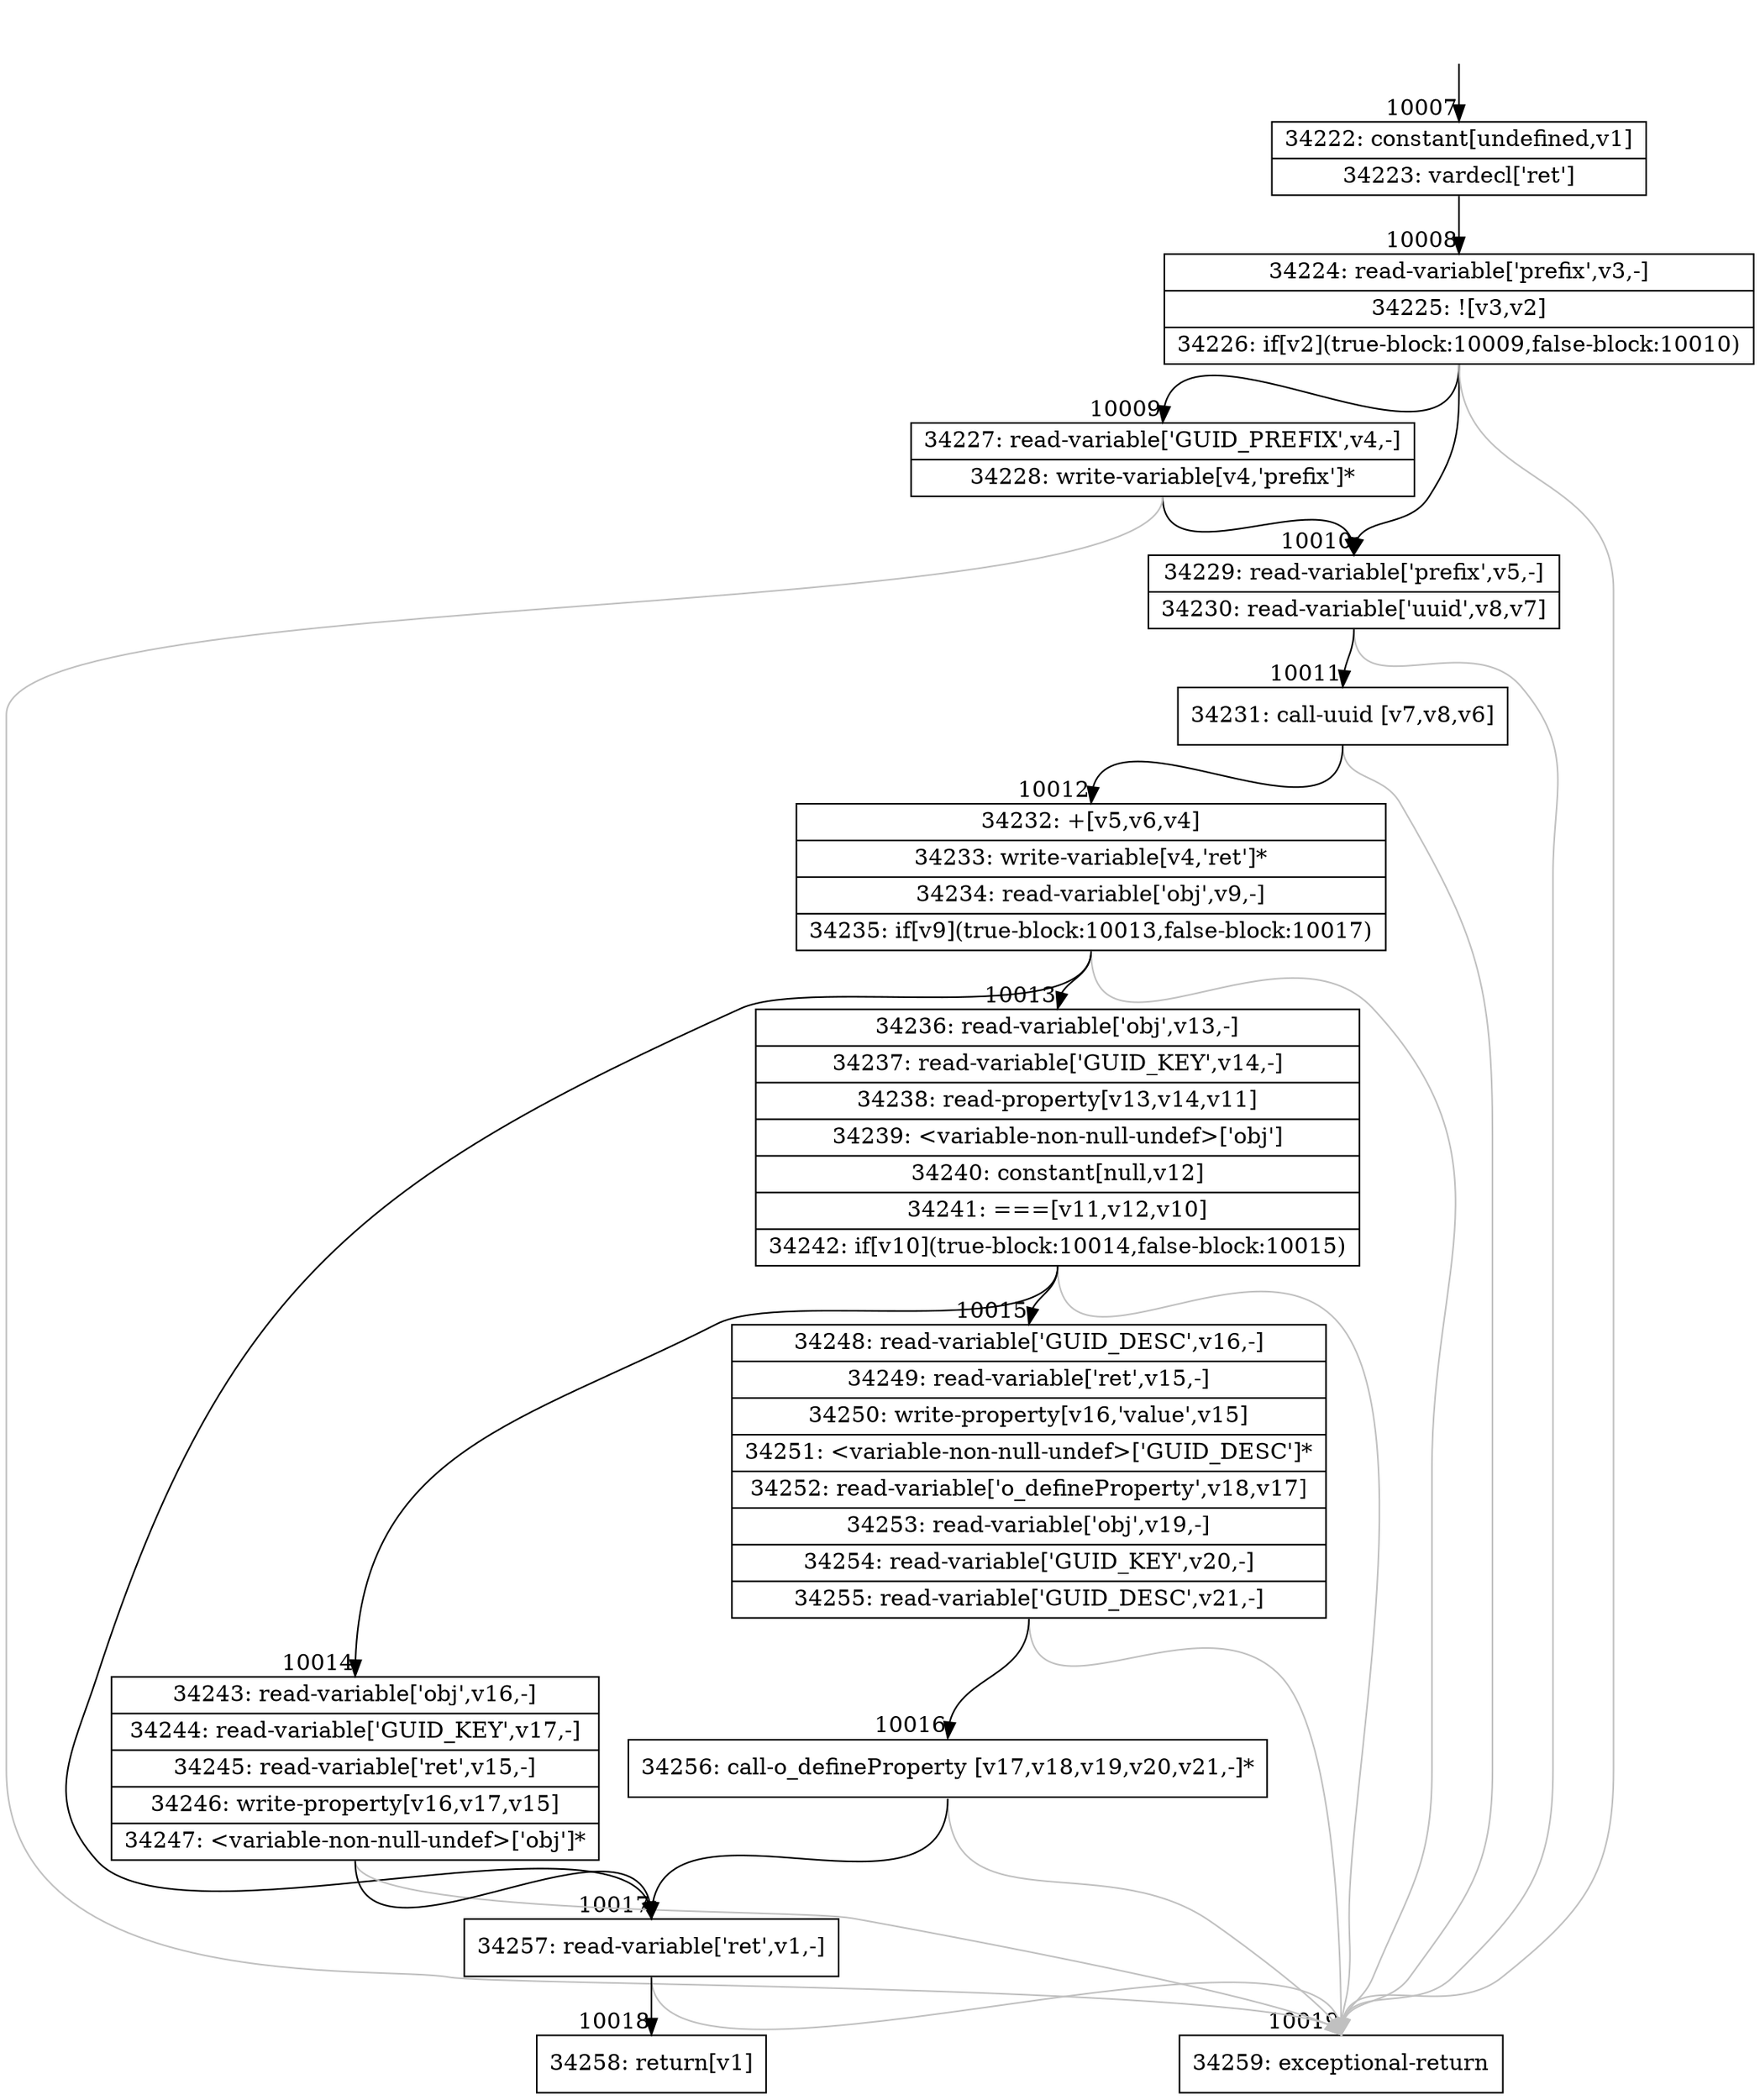 digraph {
rankdir="TD"
BB_entry859[shape=none,label=""];
BB_entry859 -> BB10007 [tailport=s, headport=n, headlabel="    10007"]
BB10007 [shape=record label="{34222: constant[undefined,v1]|34223: vardecl['ret']}" ] 
BB10007 -> BB10008 [tailport=s, headport=n, headlabel="      10008"]
BB10008 [shape=record label="{34224: read-variable['prefix',v3,-]|34225: ![v3,v2]|34226: if[v2](true-block:10009,false-block:10010)}" ] 
BB10008 -> BB10009 [tailport=s, headport=n, headlabel="      10009"]
BB10008 -> BB10010 [tailport=s, headport=n, headlabel="      10010"]
BB10008 -> BB10019 [tailport=s, headport=n, color=gray, headlabel="      10019"]
BB10009 [shape=record label="{34227: read-variable['GUID_PREFIX',v4,-]|34228: write-variable[v4,'prefix']*}" ] 
BB10009 -> BB10010 [tailport=s, headport=n]
BB10009 -> BB10019 [tailport=s, headport=n, color=gray]
BB10010 [shape=record label="{34229: read-variable['prefix',v5,-]|34230: read-variable['uuid',v8,v7]}" ] 
BB10010 -> BB10011 [tailport=s, headport=n, headlabel="      10011"]
BB10010 -> BB10019 [tailport=s, headport=n, color=gray]
BB10011 [shape=record label="{34231: call-uuid [v7,v8,v6]}" ] 
BB10011 -> BB10012 [tailport=s, headport=n, headlabel="      10012"]
BB10011 -> BB10019 [tailport=s, headport=n, color=gray]
BB10012 [shape=record label="{34232: +[v5,v6,v4]|34233: write-variable[v4,'ret']*|34234: read-variable['obj',v9,-]|34235: if[v9](true-block:10013,false-block:10017)}" ] 
BB10012 -> BB10013 [tailport=s, headport=n, headlabel="      10013"]
BB10012 -> BB10017 [tailport=s, headport=n, headlabel="      10017"]
BB10012 -> BB10019 [tailport=s, headport=n, color=gray]
BB10013 [shape=record label="{34236: read-variable['obj',v13,-]|34237: read-variable['GUID_KEY',v14,-]|34238: read-property[v13,v14,v11]|34239: \<variable-non-null-undef\>['obj']|34240: constant[null,v12]|34241: ===[v11,v12,v10]|34242: if[v10](true-block:10014,false-block:10015)}" ] 
BB10013 -> BB10014 [tailport=s, headport=n, headlabel="      10014"]
BB10013 -> BB10015 [tailport=s, headport=n, headlabel="      10015"]
BB10013 -> BB10019 [tailport=s, headport=n, color=gray]
BB10014 [shape=record label="{34243: read-variable['obj',v16,-]|34244: read-variable['GUID_KEY',v17,-]|34245: read-variable['ret',v15,-]|34246: write-property[v16,v17,v15]|34247: \<variable-non-null-undef\>['obj']*}" ] 
BB10014 -> BB10017 [tailport=s, headport=n]
BB10014 -> BB10019 [tailport=s, headport=n, color=gray]
BB10015 [shape=record label="{34248: read-variable['GUID_DESC',v16,-]|34249: read-variable['ret',v15,-]|34250: write-property[v16,'value',v15]|34251: \<variable-non-null-undef\>['GUID_DESC']*|34252: read-variable['o_defineProperty',v18,v17]|34253: read-variable['obj',v19,-]|34254: read-variable['GUID_KEY',v20,-]|34255: read-variable['GUID_DESC',v21,-]}" ] 
BB10015 -> BB10016 [tailport=s, headport=n, headlabel="      10016"]
BB10015 -> BB10019 [tailport=s, headport=n, color=gray]
BB10016 [shape=record label="{34256: call-o_defineProperty [v17,v18,v19,v20,v21,-]*}" ] 
BB10016 -> BB10017 [tailport=s, headport=n]
BB10016 -> BB10019 [tailport=s, headport=n, color=gray]
BB10017 [shape=record label="{34257: read-variable['ret',v1,-]}" ] 
BB10017 -> BB10018 [tailport=s, headport=n, headlabel="      10018"]
BB10017 -> BB10019 [tailport=s, headport=n, color=gray]
BB10018 [shape=record label="{34258: return[v1]}" ] 
BB10019 [shape=record label="{34259: exceptional-return}" ] 
//#$~ 18024
}
